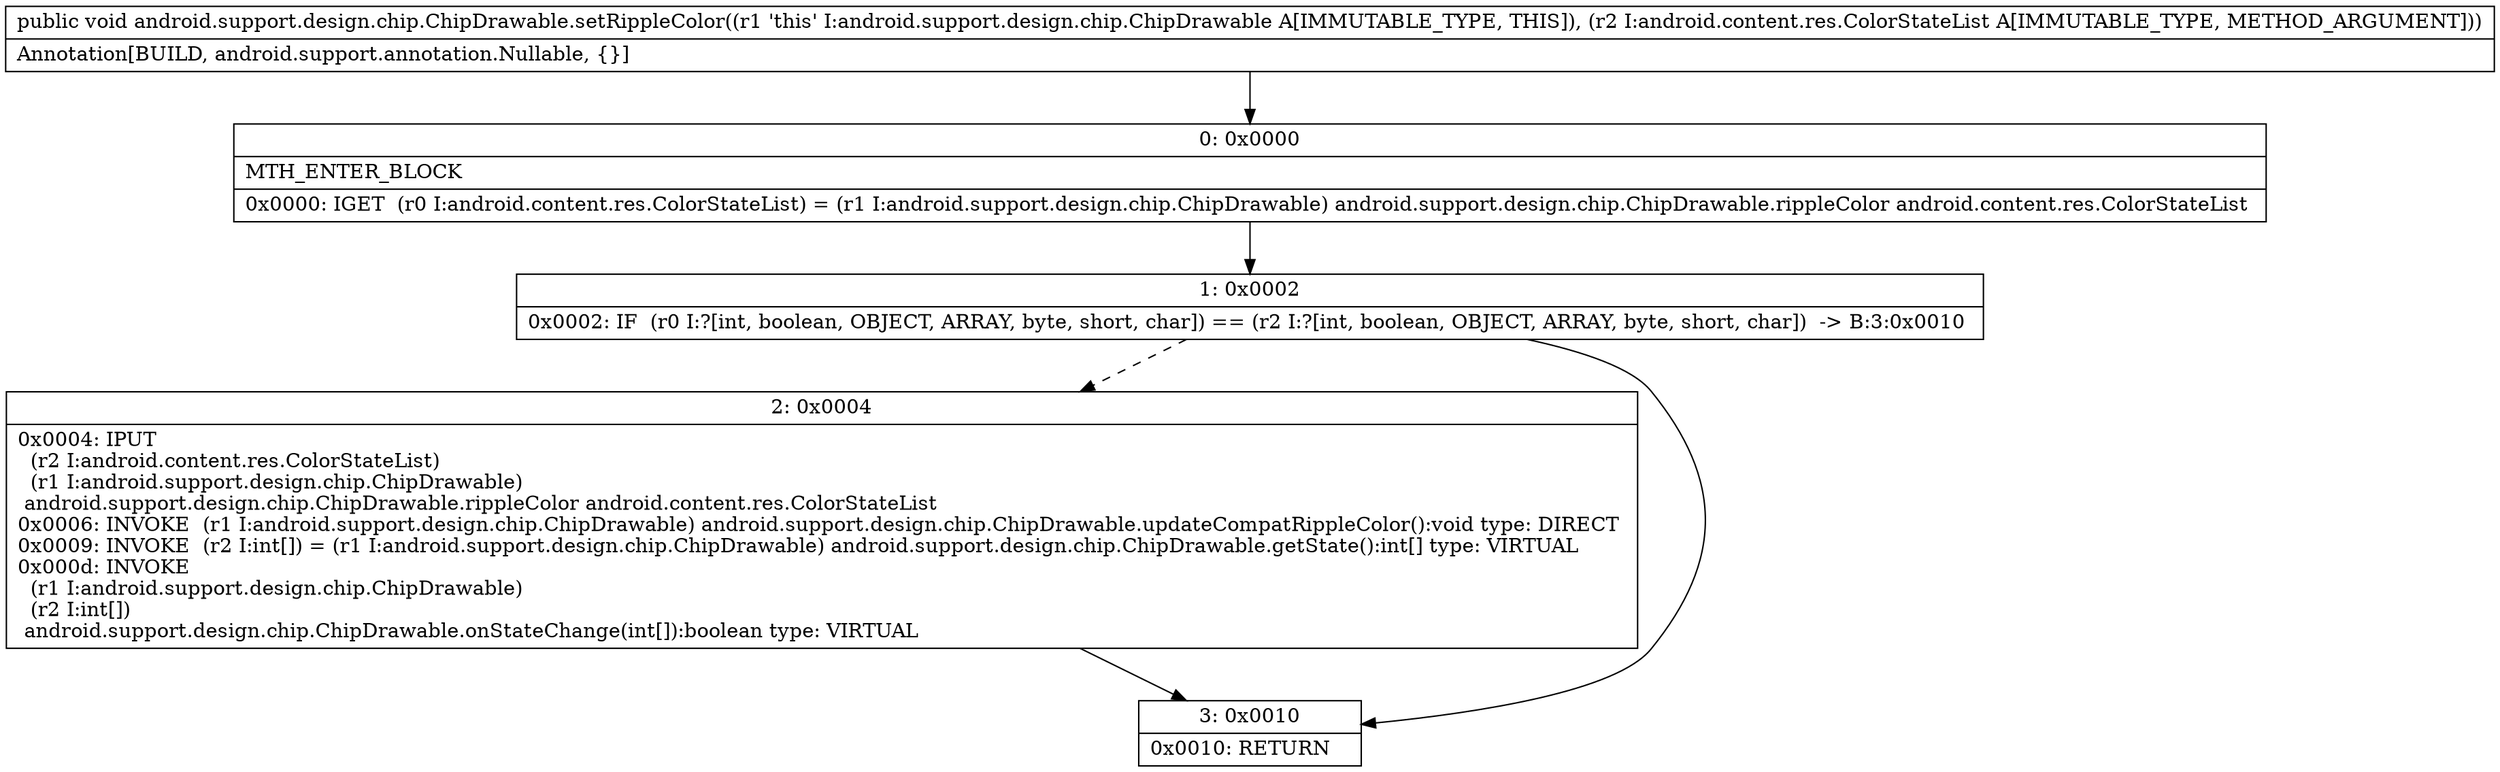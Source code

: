 digraph "CFG forandroid.support.design.chip.ChipDrawable.setRippleColor(Landroid\/content\/res\/ColorStateList;)V" {
Node_0 [shape=record,label="{0\:\ 0x0000|MTH_ENTER_BLOCK\l|0x0000: IGET  (r0 I:android.content.res.ColorStateList) = (r1 I:android.support.design.chip.ChipDrawable) android.support.design.chip.ChipDrawable.rippleColor android.content.res.ColorStateList \l}"];
Node_1 [shape=record,label="{1\:\ 0x0002|0x0002: IF  (r0 I:?[int, boolean, OBJECT, ARRAY, byte, short, char]) == (r2 I:?[int, boolean, OBJECT, ARRAY, byte, short, char])  \-\> B:3:0x0010 \l}"];
Node_2 [shape=record,label="{2\:\ 0x0004|0x0004: IPUT  \l  (r2 I:android.content.res.ColorStateList)\l  (r1 I:android.support.design.chip.ChipDrawable)\l android.support.design.chip.ChipDrawable.rippleColor android.content.res.ColorStateList \l0x0006: INVOKE  (r1 I:android.support.design.chip.ChipDrawable) android.support.design.chip.ChipDrawable.updateCompatRippleColor():void type: DIRECT \l0x0009: INVOKE  (r2 I:int[]) = (r1 I:android.support.design.chip.ChipDrawable) android.support.design.chip.ChipDrawable.getState():int[] type: VIRTUAL \l0x000d: INVOKE  \l  (r1 I:android.support.design.chip.ChipDrawable)\l  (r2 I:int[])\l android.support.design.chip.ChipDrawable.onStateChange(int[]):boolean type: VIRTUAL \l}"];
Node_3 [shape=record,label="{3\:\ 0x0010|0x0010: RETURN   \l}"];
MethodNode[shape=record,label="{public void android.support.design.chip.ChipDrawable.setRippleColor((r1 'this' I:android.support.design.chip.ChipDrawable A[IMMUTABLE_TYPE, THIS]), (r2 I:android.content.res.ColorStateList A[IMMUTABLE_TYPE, METHOD_ARGUMENT]))  | Annotation[BUILD, android.support.annotation.Nullable, \{\}]\l}"];
MethodNode -> Node_0;
Node_0 -> Node_1;
Node_1 -> Node_2[style=dashed];
Node_1 -> Node_3;
Node_2 -> Node_3;
}

